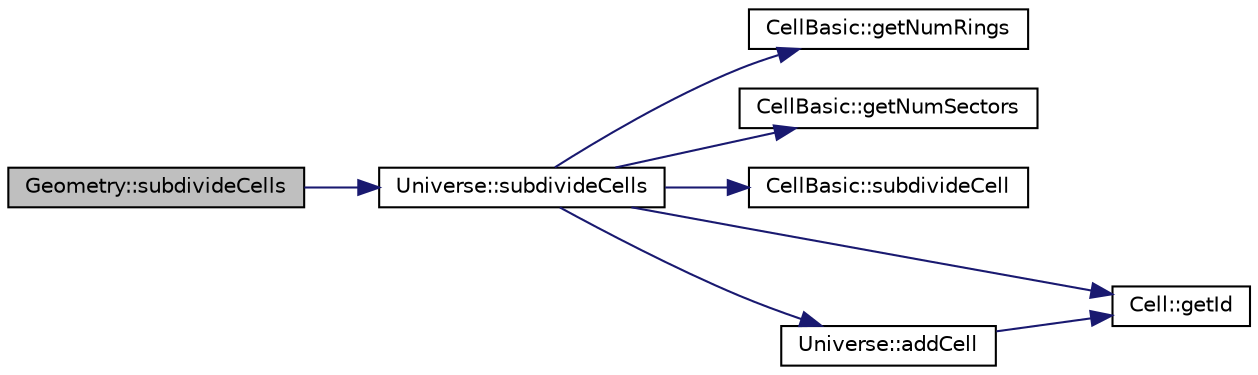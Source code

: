 digraph "Geometry::subdivideCells"
{
  edge [fontname="Helvetica",fontsize="10",labelfontname="Helvetica",labelfontsize="10"];
  node [fontname="Helvetica",fontsize="10",shape=record];
  rankdir="LR";
  Node1 [label="Geometry::subdivideCells",height=0.2,width=0.4,color="black", fillcolor="grey75", style="filled" fontcolor="black"];
  Node1 -> Node2 [color="midnightblue",fontsize="10",style="solid",fontname="Helvetica"];
  Node2 [label="Universe::subdivideCells",height=0.2,width=0.4,color="black", fillcolor="white", style="filled",URL="$classUniverse.html#ae3952c88390eda788da540d421d0b139",tooltip="Subdivides all of the Cells within this Universe into rings and angular sectors."];
  Node2 -> Node3 [color="midnightblue",fontsize="10",style="solid",fontname="Helvetica"];
  Node3 [label="CellBasic::getNumRings",height=0.2,width=0.4,color="black", fillcolor="white", style="filled",URL="$classCellBasic.html#ad5af2c486bcfd2a0cc8531300b4edf67",tooltip="Return the number of rings in the Cell."];
  Node2 -> Node4 [color="midnightblue",fontsize="10",style="solid",fontname="Helvetica"];
  Node4 [label="CellBasic::getNumSectors",height=0.2,width=0.4,color="black", fillcolor="white", style="filled",URL="$classCellBasic.html#ad1f28a0ba1cb3c98e4a6390b5c5a28f2",tooltip="Return the number of sectors in the Cell."];
  Node2 -> Node5 [color="midnightblue",fontsize="10",style="solid",fontname="Helvetica"];
  Node5 [label="CellBasic::subdivideCell",height=0.2,width=0.4,color="black", fillcolor="white", style="filled",URL="$classCellBasic.html#a68bcdce0e270b6b439ba878a0694d5b1",tooltip="Subdivides a Cell into rings and sectors."];
  Node2 -> Node6 [color="midnightblue",fontsize="10",style="solid",fontname="Helvetica"];
  Node6 [label="Cell::getId",height=0.2,width=0.4,color="black", fillcolor="white", style="filled",URL="$classCell.html#a39543fd6c83589e92363e461f3f50336",tooltip="Return the Cell&#39;s user-specified ID."];
  Node2 -> Node7 [color="midnightblue",fontsize="10",style="solid",fontname="Helvetica"];
  Node7 [label="Universe::addCell",height=0.2,width=0.4,color="black", fillcolor="white", style="filled",URL="$classUniverse.html#af045c632c9b336f8d4f7be20c5a510a1",tooltip="Adds a Cell to this Universe."];
  Node7 -> Node6 [color="midnightblue",fontsize="10",style="solid",fontname="Helvetica"];
}
